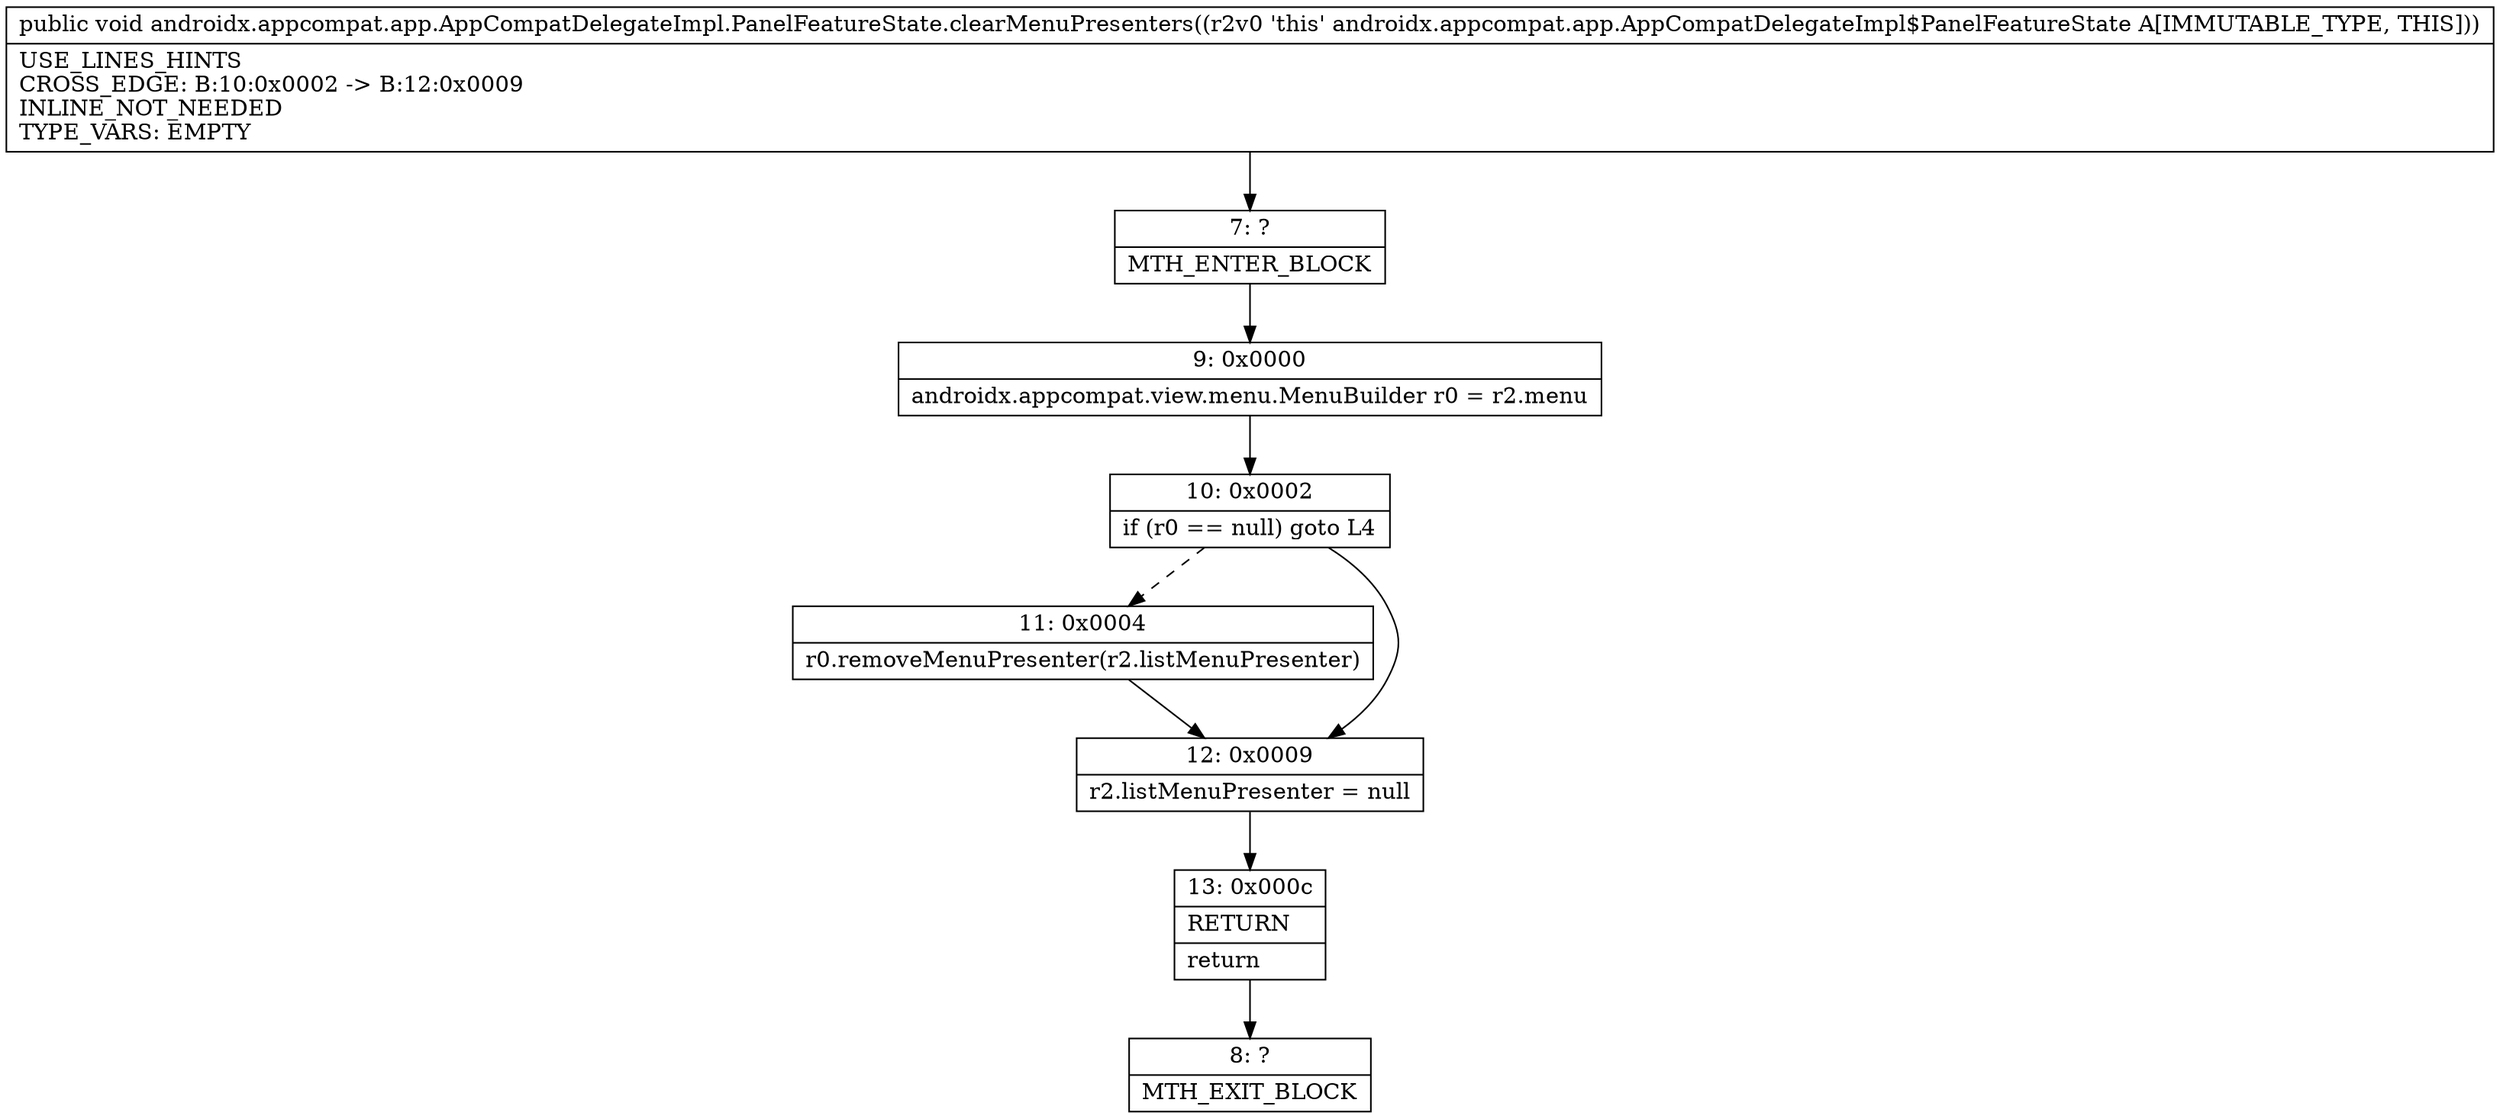 digraph "CFG forandroidx.appcompat.app.AppCompatDelegateImpl.PanelFeatureState.clearMenuPresenters()V" {
Node_7 [shape=record,label="{7\:\ ?|MTH_ENTER_BLOCK\l}"];
Node_9 [shape=record,label="{9\:\ 0x0000|androidx.appcompat.view.menu.MenuBuilder r0 = r2.menu\l}"];
Node_10 [shape=record,label="{10\:\ 0x0002|if (r0 == null) goto L4\l}"];
Node_11 [shape=record,label="{11\:\ 0x0004|r0.removeMenuPresenter(r2.listMenuPresenter)\l}"];
Node_12 [shape=record,label="{12\:\ 0x0009|r2.listMenuPresenter = null\l}"];
Node_13 [shape=record,label="{13\:\ 0x000c|RETURN\l|return\l}"];
Node_8 [shape=record,label="{8\:\ ?|MTH_EXIT_BLOCK\l}"];
MethodNode[shape=record,label="{public void androidx.appcompat.app.AppCompatDelegateImpl.PanelFeatureState.clearMenuPresenters((r2v0 'this' androidx.appcompat.app.AppCompatDelegateImpl$PanelFeatureState A[IMMUTABLE_TYPE, THIS]))  | USE_LINES_HINTS\lCROSS_EDGE: B:10:0x0002 \-\> B:12:0x0009\lINLINE_NOT_NEEDED\lTYPE_VARS: EMPTY\l}"];
MethodNode -> Node_7;Node_7 -> Node_9;
Node_9 -> Node_10;
Node_10 -> Node_11[style=dashed];
Node_10 -> Node_12;
Node_11 -> Node_12;
Node_12 -> Node_13;
Node_13 -> Node_8;
}

